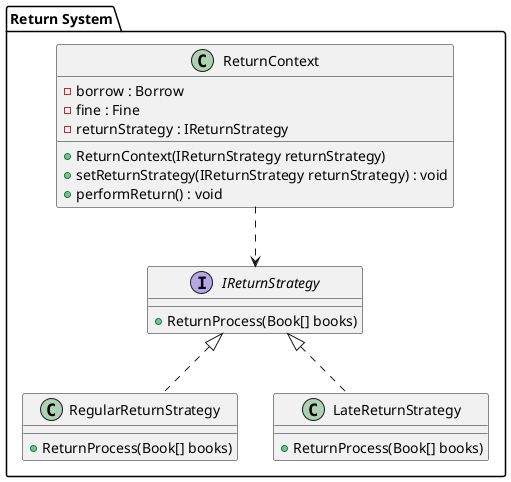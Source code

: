 @startuml ReturnSystem

package "Return System" {
    interface IReturnStrategy {
        + ReturnProcess(Book[] books)
    }

    class ReturnContext {
        - borrow : Borrow
        - fine : Fine
        - returnStrategy : IReturnStrategy
        + ReturnContext(IReturnStrategy returnStrategy)
        + setReturnStrategy(IReturnStrategy returnStrategy) : void
        + performReturn() : void
    }

    class RegularReturnStrategy implements IReturnStrategy {
        + ReturnProcess(Book[] books)
    }

    class LateReturnStrategy implements IReturnStrategy {
        + ReturnProcess(Book[] books)
    }

    ReturnContext ..> IReturnStrategy
}

@enduml
